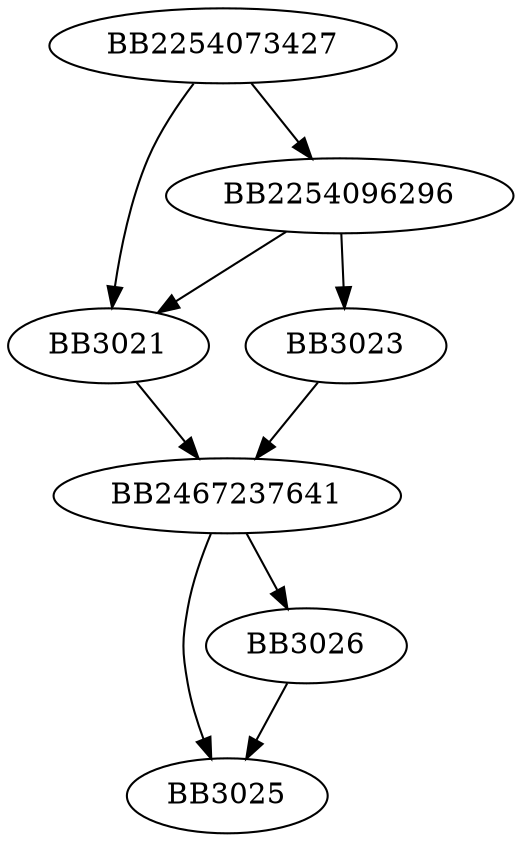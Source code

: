 digraph G{
	BB2254073427->BB3021;
	BB2254073427->BB2254096296;
	BB2254096296->BB3021;
	BB2254096296->BB3023;
	BB3023->BB2467237641;
	BB3021->BB2467237641;
	BB2467237641->BB3025;
	BB2467237641->BB3026;
	BB3026->BB3025;
}
